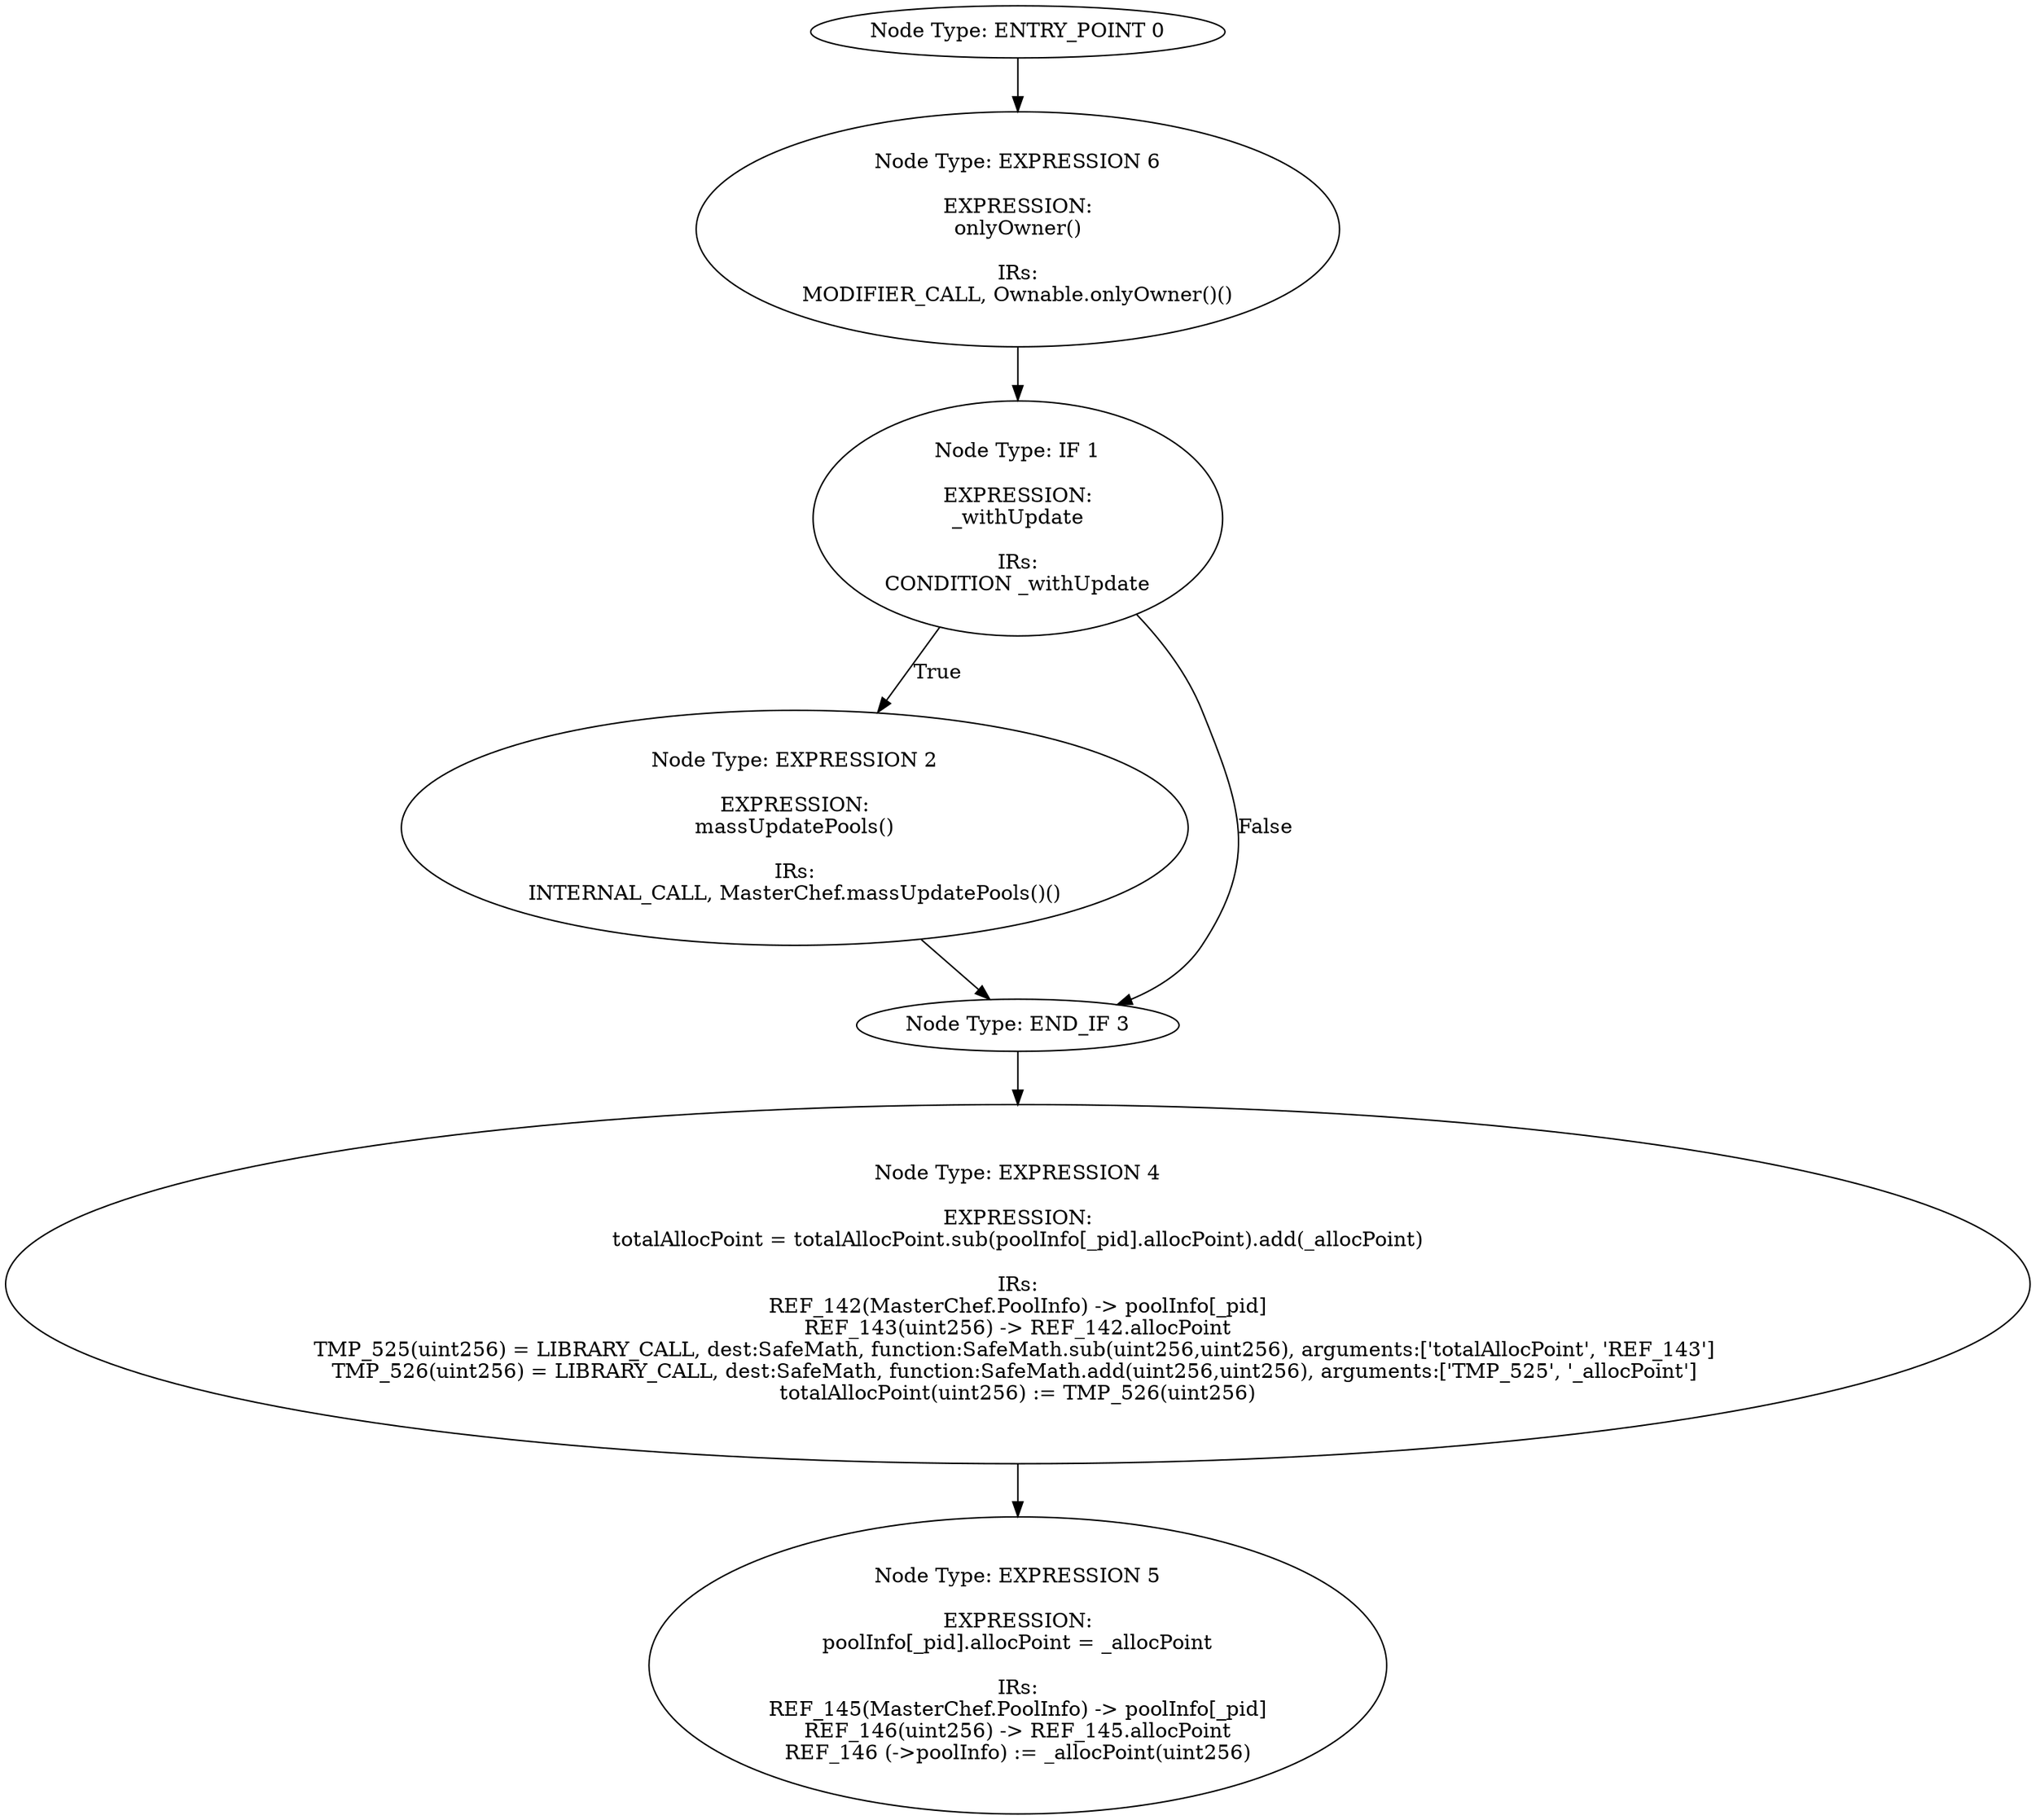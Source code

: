digraph{
0[label="Node Type: ENTRY_POINT 0
"];
0->6;
1[label="Node Type: IF 1

EXPRESSION:
_withUpdate

IRs:
CONDITION _withUpdate"];
1->2[label="True"];
1->3[label="False"];
2[label="Node Type: EXPRESSION 2

EXPRESSION:
massUpdatePools()

IRs:
INTERNAL_CALL, MasterChef.massUpdatePools()()"];
2->3;
3[label="Node Type: END_IF 3
"];
3->4;
4[label="Node Type: EXPRESSION 4

EXPRESSION:
totalAllocPoint = totalAllocPoint.sub(poolInfo[_pid].allocPoint).add(_allocPoint)

IRs:
REF_142(MasterChef.PoolInfo) -> poolInfo[_pid]
REF_143(uint256) -> REF_142.allocPoint
TMP_525(uint256) = LIBRARY_CALL, dest:SafeMath, function:SafeMath.sub(uint256,uint256), arguments:['totalAllocPoint', 'REF_143'] 
TMP_526(uint256) = LIBRARY_CALL, dest:SafeMath, function:SafeMath.add(uint256,uint256), arguments:['TMP_525', '_allocPoint'] 
totalAllocPoint(uint256) := TMP_526(uint256)"];
4->5;
5[label="Node Type: EXPRESSION 5

EXPRESSION:
poolInfo[_pid].allocPoint = _allocPoint

IRs:
REF_145(MasterChef.PoolInfo) -> poolInfo[_pid]
REF_146(uint256) -> REF_145.allocPoint
REF_146 (->poolInfo) := _allocPoint(uint256)"];
6[label="Node Type: EXPRESSION 6

EXPRESSION:
onlyOwner()

IRs:
MODIFIER_CALL, Ownable.onlyOwner()()"];
6->1;
}
